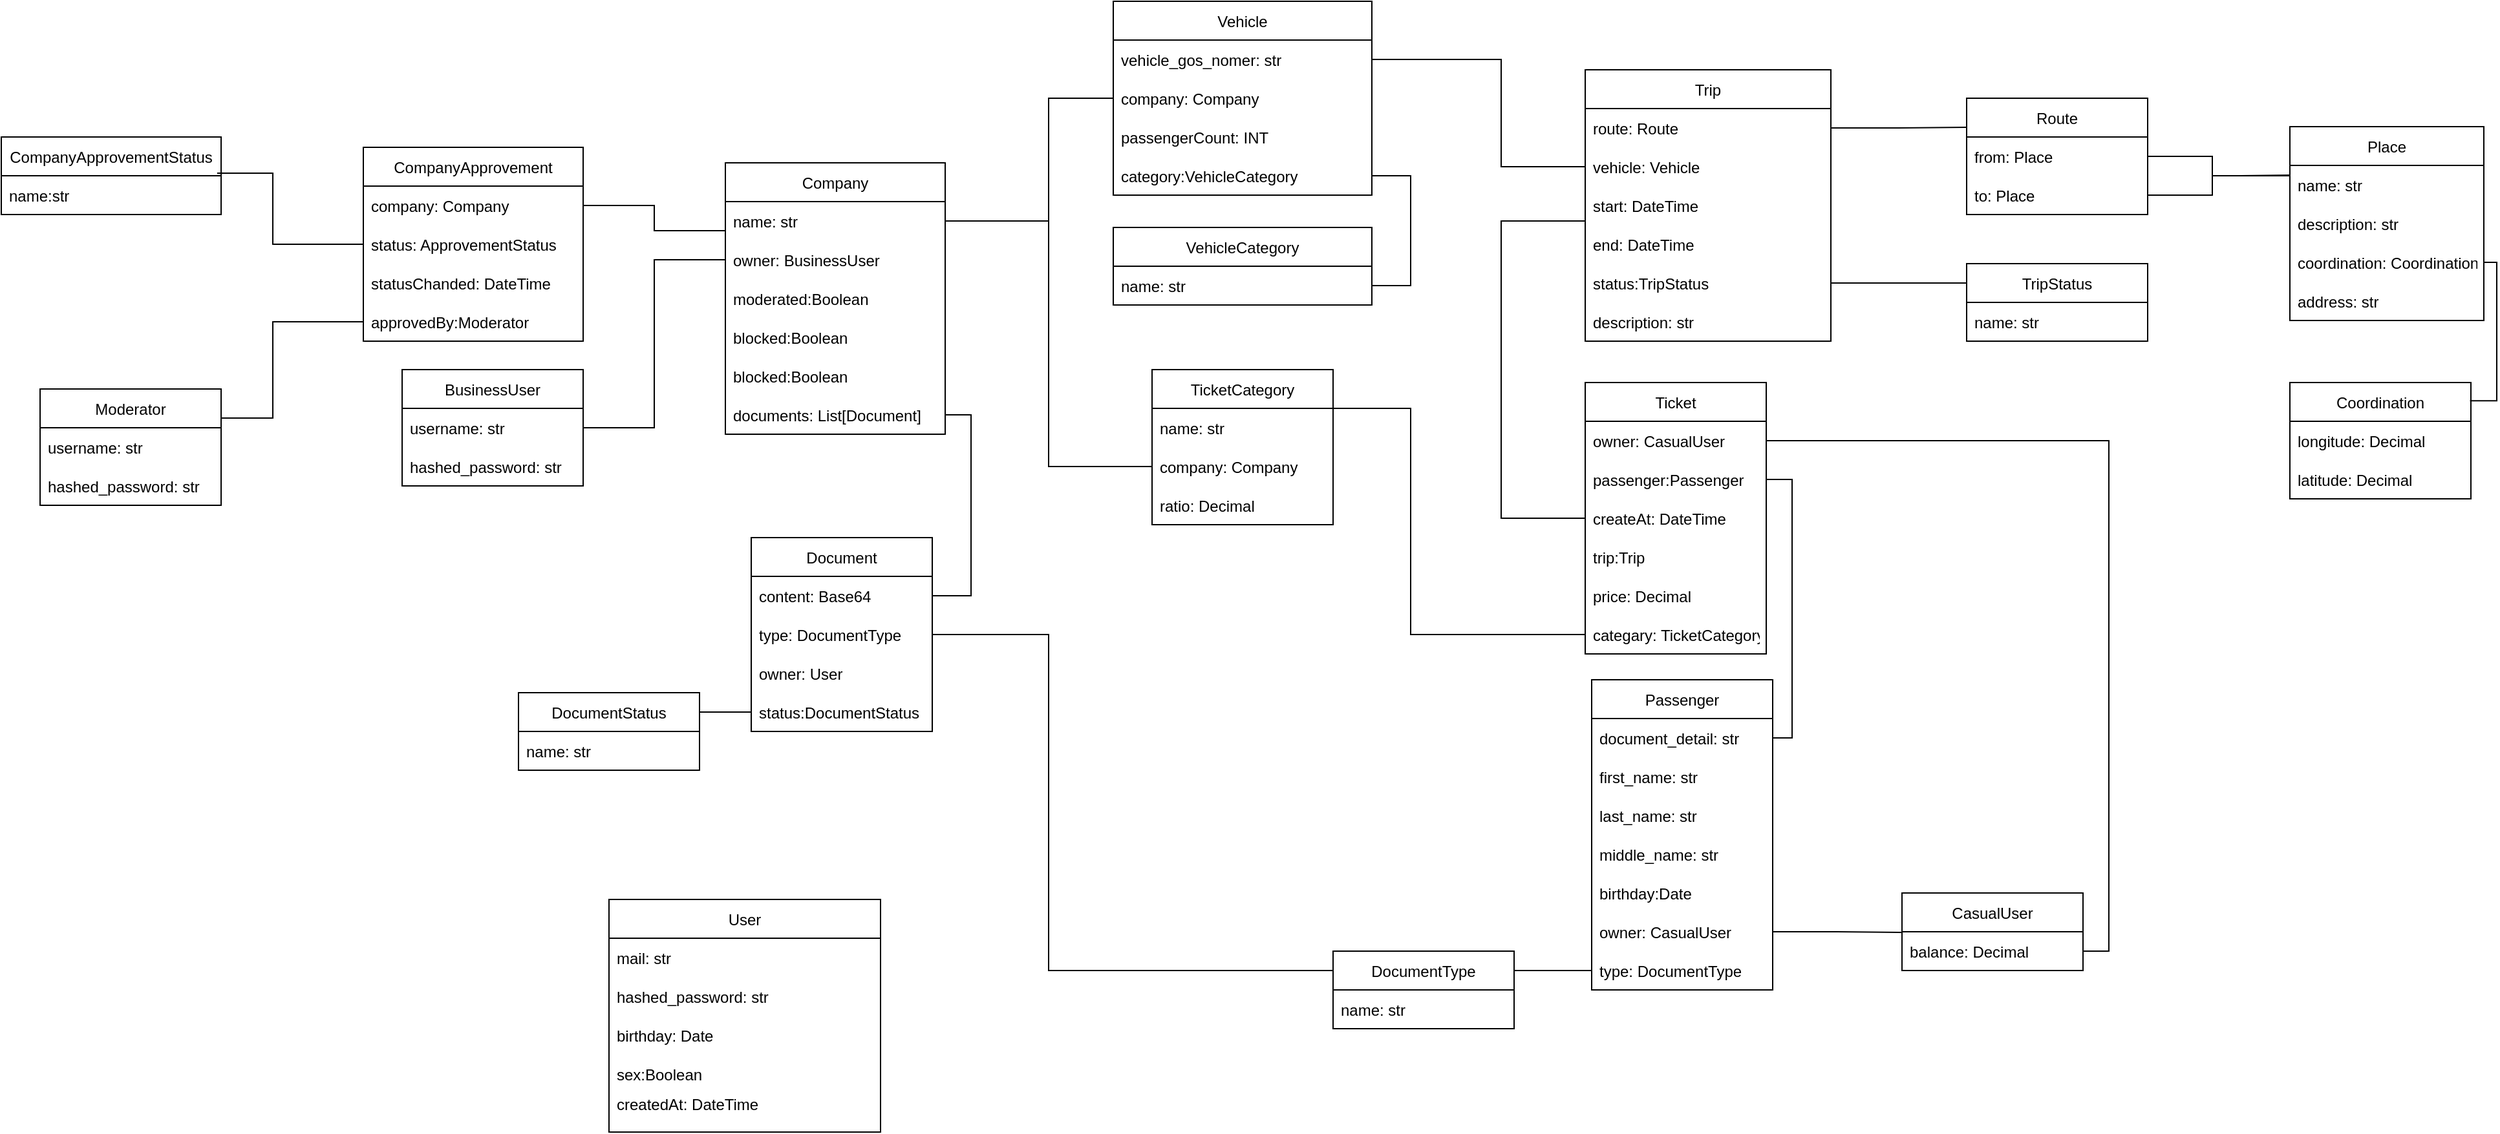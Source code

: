 <mxfile version="15.6.8" type="github">
  <diagram id="ArGW7IDya43heI2d5whR" name="Page-1">
    <mxGraphModel dx="1819" dy="487" grid="1" gridSize="10" guides="1" tooltips="1" connect="1" arrows="1" fold="1" page="1" pageScale="1" pageWidth="850" pageHeight="1100" math="0" shadow="0">
      <root>
        <mxCell id="0" />
        <mxCell id="1" parent="0" />
        <mxCell id="jDXTL4kX9GD-vCOHamEt-2" value="BusinessUser" style="swimlane;fontStyle=0;childLayout=stackLayout;horizontal=1;startSize=30;horizontalStack=0;resizeParent=1;resizeParentMax=0;resizeLast=0;collapsible=1;marginBottom=0;" parent="1" vertex="1">
          <mxGeometry x="-140" y="340" width="140" height="90" as="geometry" />
        </mxCell>
        <mxCell id="jDXTL4kX9GD-vCOHamEt-3" value="username: str" style="text;strokeColor=none;fillColor=none;align=left;verticalAlign=middle;spacingLeft=4;spacingRight=4;overflow=hidden;points=[[0,0.5],[1,0.5]];portConstraint=eastwest;rotatable=0;" parent="jDXTL4kX9GD-vCOHamEt-2" vertex="1">
          <mxGeometry y="30" width="140" height="30" as="geometry" />
        </mxCell>
        <mxCell id="jDXTL4kX9GD-vCOHamEt-4" value="hashed_password: str" style="text;strokeColor=none;fillColor=none;align=left;verticalAlign=middle;spacingLeft=4;spacingRight=4;overflow=hidden;points=[[0,0.5],[1,0.5]];portConstraint=eastwest;rotatable=0;" parent="jDXTL4kX9GD-vCOHamEt-2" vertex="1">
          <mxGeometry y="60" width="140" height="30" as="geometry" />
        </mxCell>
        <mxCell id="jDXTL4kX9GD-vCOHamEt-6" value="Vehicle" style="swimlane;fontStyle=0;childLayout=stackLayout;horizontal=1;startSize=30;horizontalStack=0;resizeParent=1;resizeParentMax=0;resizeLast=0;collapsible=1;marginBottom=0;" parent="1" vertex="1">
          <mxGeometry x="410" y="55" width="200" height="150" as="geometry" />
        </mxCell>
        <mxCell id="jDXTL4kX9GD-vCOHamEt-7" value="vehicle_gos_nomer: str" style="text;strokeColor=none;fillColor=none;align=left;verticalAlign=middle;spacingLeft=4;spacingRight=4;overflow=hidden;points=[[0,0.5],[1,0.5]];portConstraint=eastwest;rotatable=0;" parent="jDXTL4kX9GD-vCOHamEt-6" vertex="1">
          <mxGeometry y="30" width="200" height="30" as="geometry" />
        </mxCell>
        <mxCell id="jDXTL4kX9GD-vCOHamEt-8" value="company: Company" style="text;strokeColor=none;fillColor=none;align=left;verticalAlign=middle;spacingLeft=4;spacingRight=4;overflow=hidden;points=[[0,0.5],[1,0.5]];portConstraint=eastwest;rotatable=0;" parent="jDXTL4kX9GD-vCOHamEt-6" vertex="1">
          <mxGeometry y="60" width="200" height="30" as="geometry" />
        </mxCell>
        <mxCell id="jDXTL4kX9GD-vCOHamEt-46" value="passengerCount: INT" style="text;strokeColor=none;fillColor=none;align=left;verticalAlign=middle;spacingLeft=4;spacingRight=4;overflow=hidden;points=[[0,0.5],[1,0.5]];portConstraint=eastwest;rotatable=0;" parent="jDXTL4kX9GD-vCOHamEt-6" vertex="1">
          <mxGeometry y="90" width="200" height="30" as="geometry" />
        </mxCell>
        <mxCell id="jDXTL4kX9GD-vCOHamEt-43" value="category:VehicleCategory" style="text;strokeColor=none;fillColor=none;align=left;verticalAlign=middle;spacingLeft=4;spacingRight=4;overflow=hidden;points=[[0,0.5],[1,0.5]];portConstraint=eastwest;rotatable=0;" parent="jDXTL4kX9GD-vCOHamEt-6" vertex="1">
          <mxGeometry y="120" width="200" height="30" as="geometry" />
        </mxCell>
        <mxCell id="jDXTL4kX9GD-vCOHamEt-14" style="rounded=0;orthogonalLoop=1;jettySize=auto;html=1;elbow=vertical;edgeStyle=orthogonalEdgeStyle;entryX=1;entryY=0.5;entryDx=0;entryDy=0;exitX=0;exitY=0.5;exitDx=0;exitDy=0;endArrow=none;endFill=0;" parent="1" source="jDXTL4kX9GD-vCOHamEt-12" target="jDXTL4kX9GD-vCOHamEt-3" edge="1">
          <mxGeometry relative="1" as="geometry" />
        </mxCell>
        <mxCell id="jDXTL4kX9GD-vCOHamEt-10" value="Company" style="swimlane;fontStyle=0;childLayout=stackLayout;horizontal=1;startSize=30;horizontalStack=0;resizeParent=1;resizeParentMax=0;resizeLast=0;collapsible=1;marginBottom=0;" parent="1" vertex="1">
          <mxGeometry x="110" y="180" width="170" height="210" as="geometry" />
        </mxCell>
        <mxCell id="jDXTL4kX9GD-vCOHamEt-11" value="name: str" style="text;strokeColor=none;fillColor=none;align=left;verticalAlign=middle;spacingLeft=4;spacingRight=4;overflow=hidden;points=[[0,0.5],[1,0.5]];portConstraint=eastwest;rotatable=0;" parent="jDXTL4kX9GD-vCOHamEt-10" vertex="1">
          <mxGeometry y="30" width="170" height="30" as="geometry" />
        </mxCell>
        <mxCell id="jDXTL4kX9GD-vCOHamEt-12" value="owner: BusinessUser" style="text;strokeColor=none;fillColor=none;align=left;verticalAlign=middle;spacingLeft=4;spacingRight=4;overflow=hidden;points=[[0,0.5],[1,0.5]];portConstraint=eastwest;rotatable=0;" parent="jDXTL4kX9GD-vCOHamEt-10" vertex="1">
          <mxGeometry y="60" width="170" height="30" as="geometry" />
        </mxCell>
        <mxCell id="jDXTL4kX9GD-vCOHamEt-28" value="moderated:Boolean" style="text;strokeColor=none;fillColor=none;align=left;verticalAlign=middle;spacingLeft=4;spacingRight=4;overflow=hidden;points=[[0,0.5],[1,0.5]];portConstraint=eastwest;rotatable=0;" parent="jDXTL4kX9GD-vCOHamEt-10" vertex="1">
          <mxGeometry y="90" width="170" height="30" as="geometry" />
        </mxCell>
        <mxCell id="jDXTL4kX9GD-vCOHamEt-85" value="blocked:Boolean" style="text;strokeColor=none;fillColor=none;align=left;verticalAlign=middle;spacingLeft=4;spacingRight=4;overflow=hidden;points=[[0,0.5],[1,0.5]];portConstraint=eastwest;rotatable=0;" parent="jDXTL4kX9GD-vCOHamEt-10" vertex="1">
          <mxGeometry y="120" width="170" height="30" as="geometry" />
        </mxCell>
        <mxCell id="jDXTL4kX9GD-vCOHamEt-112" value="blocked:Boolean" style="text;strokeColor=none;fillColor=none;align=left;verticalAlign=middle;spacingLeft=4;spacingRight=4;overflow=hidden;points=[[0,0.5],[1,0.5]];portConstraint=eastwest;rotatable=0;" parent="jDXTL4kX9GD-vCOHamEt-10" vertex="1">
          <mxGeometry y="150" width="170" height="30" as="geometry" />
        </mxCell>
        <mxCell id="jDXTL4kX9GD-vCOHamEt-126" value="documents: List[Document]" style="text;strokeColor=none;fillColor=none;align=left;verticalAlign=middle;spacingLeft=4;spacingRight=4;overflow=hidden;points=[[0,0.5],[1,0.5]];portConstraint=eastwest;rotatable=0;" parent="jDXTL4kX9GD-vCOHamEt-10" vertex="1">
          <mxGeometry y="180" width="170" height="30" as="geometry" />
        </mxCell>
        <mxCell id="jDXTL4kX9GD-vCOHamEt-15" style="edgeStyle=orthogonalEdgeStyle;rounded=0;orthogonalLoop=1;jettySize=auto;html=1;elbow=vertical;entryX=1;entryY=0.5;entryDx=0;entryDy=0;endArrow=none;endFill=0;" parent="1" source="jDXTL4kX9GD-vCOHamEt-8" target="jDXTL4kX9GD-vCOHamEt-11" edge="1">
          <mxGeometry relative="1" as="geometry">
            <Array as="points">
              <mxPoint x="360" y="130" />
              <mxPoint x="360" y="225" />
            </Array>
          </mxGeometry>
        </mxCell>
        <mxCell id="jDXTL4kX9GD-vCOHamEt-29" value="Moderator" style="swimlane;fontStyle=0;childLayout=stackLayout;horizontal=1;startSize=30;horizontalStack=0;resizeParent=1;resizeParentMax=0;resizeLast=0;collapsible=1;marginBottom=0;" parent="1" vertex="1">
          <mxGeometry x="-420" y="355" width="140" height="90" as="geometry" />
        </mxCell>
        <mxCell id="jDXTL4kX9GD-vCOHamEt-30" value="username: str" style="text;strokeColor=none;fillColor=none;align=left;verticalAlign=middle;spacingLeft=4;spacingRight=4;overflow=hidden;points=[[0,0.5],[1,0.5]];portConstraint=eastwest;rotatable=0;" parent="jDXTL4kX9GD-vCOHamEt-29" vertex="1">
          <mxGeometry y="30" width="140" height="30" as="geometry" />
        </mxCell>
        <mxCell id="jDXTL4kX9GD-vCOHamEt-31" value="hashed_password: str" style="text;strokeColor=none;fillColor=none;align=left;verticalAlign=middle;spacingLeft=4;spacingRight=4;overflow=hidden;points=[[0,0.5],[1,0.5]];portConstraint=eastwest;rotatable=0;" parent="jDXTL4kX9GD-vCOHamEt-29" vertex="1">
          <mxGeometry y="60" width="140" height="30" as="geometry" />
        </mxCell>
        <mxCell id="jDXTL4kX9GD-vCOHamEt-34" value="CompanyApprovement" style="swimlane;fontStyle=0;childLayout=stackLayout;horizontal=1;startSize=30;horizontalStack=0;resizeParent=1;resizeParentMax=0;resizeLast=0;collapsible=1;marginBottom=0;" parent="1" vertex="1">
          <mxGeometry x="-170" y="168" width="170" height="150" as="geometry" />
        </mxCell>
        <mxCell id="jDXTL4kX9GD-vCOHamEt-35" value="company: Company" style="text;strokeColor=none;fillColor=none;align=left;verticalAlign=middle;spacingLeft=4;spacingRight=4;overflow=hidden;points=[[0,0.5],[1,0.5]];portConstraint=eastwest;rotatable=0;" parent="jDXTL4kX9GD-vCOHamEt-34" vertex="1">
          <mxGeometry y="30" width="170" height="30" as="geometry" />
        </mxCell>
        <mxCell id="jDXTL4kX9GD-vCOHamEt-36" value="status: ApprovementStatus" style="text;strokeColor=none;fillColor=none;align=left;verticalAlign=middle;spacingLeft=4;spacingRight=4;overflow=hidden;points=[[0,0.5],[1,0.5]];portConstraint=eastwest;rotatable=0;" parent="jDXTL4kX9GD-vCOHamEt-34" vertex="1">
          <mxGeometry y="60" width="170" height="30" as="geometry" />
        </mxCell>
        <mxCell id="jDXTL4kX9GD-vCOHamEt-56" value="statusChanded: DateTime" style="text;strokeColor=none;fillColor=none;align=left;verticalAlign=middle;spacingLeft=4;spacingRight=4;overflow=hidden;points=[[0,0.5],[1,0.5]];portConstraint=eastwest;rotatable=0;" parent="jDXTL4kX9GD-vCOHamEt-34" vertex="1">
          <mxGeometry y="90" width="170" height="30" as="geometry" />
        </mxCell>
        <mxCell id="jDXTL4kX9GD-vCOHamEt-55" value="approvedBy:Moderator" style="text;strokeColor=none;fillColor=none;align=left;verticalAlign=middle;spacingLeft=4;spacingRight=4;overflow=hidden;points=[[0,0.5],[1,0.5]];portConstraint=eastwest;rotatable=0;" parent="jDXTL4kX9GD-vCOHamEt-34" vertex="1">
          <mxGeometry y="120" width="170" height="30" as="geometry" />
        </mxCell>
        <mxCell id="jDXTL4kX9GD-vCOHamEt-38" value="VehicleCategory" style="swimlane;fontStyle=0;childLayout=stackLayout;horizontal=1;startSize=30;horizontalStack=0;resizeParent=1;resizeParentMax=0;resizeLast=0;collapsible=1;marginBottom=0;" parent="1" vertex="1">
          <mxGeometry x="410" y="230" width="200" height="60" as="geometry" />
        </mxCell>
        <mxCell id="jDXTL4kX9GD-vCOHamEt-39" value="name: str" style="text;strokeColor=none;fillColor=none;align=left;verticalAlign=middle;spacingLeft=4;spacingRight=4;overflow=hidden;points=[[0,0.5],[1,0.5]];portConstraint=eastwest;rotatable=0;" parent="jDXTL4kX9GD-vCOHamEt-38" vertex="1">
          <mxGeometry y="30" width="200" height="30" as="geometry" />
        </mxCell>
        <mxCell id="jDXTL4kX9GD-vCOHamEt-44" style="edgeStyle=entityRelationEdgeStyle;rounded=0;orthogonalLoop=1;jettySize=auto;html=1;elbow=vertical;entryX=1;entryY=0.5;entryDx=0;entryDy=0;endArrow=none;endFill=0;" parent="1" source="jDXTL4kX9GD-vCOHamEt-43" target="jDXTL4kX9GD-vCOHamEt-39" edge="1">
          <mxGeometry relative="1" as="geometry" />
        </mxCell>
        <mxCell id="jDXTL4kX9GD-vCOHamEt-47" style="edgeStyle=orthogonalEdgeStyle;rounded=0;orthogonalLoop=1;jettySize=auto;html=1;entryX=0;entryY=0.25;entryDx=0;entryDy=0;elbow=vertical;endArrow=none;endFill=0;" parent="1" source="jDXTL4kX9GD-vCOHamEt-35" target="jDXTL4kX9GD-vCOHamEt-10" edge="1">
          <mxGeometry relative="1" as="geometry" />
        </mxCell>
        <mxCell id="jDXTL4kX9GD-vCOHamEt-48" value="CompanyApprovementStatus" style="swimlane;fontStyle=0;childLayout=stackLayout;horizontal=1;startSize=30;horizontalStack=0;resizeParent=1;resizeParentMax=0;resizeLast=0;collapsible=1;marginBottom=0;" parent="1" vertex="1">
          <mxGeometry x="-450" y="160" width="170" height="60" as="geometry" />
        </mxCell>
        <mxCell id="jDXTL4kX9GD-vCOHamEt-49" value="name:str" style="text;strokeColor=none;fillColor=none;align=left;verticalAlign=middle;spacingLeft=4;spacingRight=4;overflow=hidden;points=[[0,0.5],[1,0.5]];portConstraint=eastwest;rotatable=0;" parent="jDXTL4kX9GD-vCOHamEt-48" vertex="1">
          <mxGeometry y="30" width="170" height="30" as="geometry" />
        </mxCell>
        <mxCell id="jDXTL4kX9GD-vCOHamEt-52" style="edgeStyle=orthogonalEdgeStyle;rounded=0;orthogonalLoop=1;jettySize=auto;html=1;entryX=0.982;entryY=-0.067;entryDx=0;entryDy=0;entryPerimeter=0;elbow=vertical;endArrow=none;endFill=0;" parent="1" source="jDXTL4kX9GD-vCOHamEt-36" target="jDXTL4kX9GD-vCOHamEt-49" edge="1">
          <mxGeometry relative="1" as="geometry">
            <Array as="points">
              <mxPoint x="-240" y="243" />
              <mxPoint x="-240" y="188" />
            </Array>
          </mxGeometry>
        </mxCell>
        <mxCell id="jDXTL4kX9GD-vCOHamEt-57" style="edgeStyle=orthogonalEdgeStyle;rounded=0;orthogonalLoop=1;jettySize=auto;html=1;entryX=1;entryY=0.25;entryDx=0;entryDy=0;elbow=vertical;endArrow=none;endFill=0;" parent="1" source="jDXTL4kX9GD-vCOHamEt-55" target="jDXTL4kX9GD-vCOHamEt-29" edge="1">
          <mxGeometry relative="1" as="geometry">
            <Array as="points">
              <mxPoint x="-240" y="303" />
              <mxPoint x="-240" y="378" />
            </Array>
          </mxGeometry>
        </mxCell>
        <mxCell id="jDXTL4kX9GD-vCOHamEt-58" value="Place" style="swimlane;fontStyle=0;childLayout=stackLayout;horizontal=1;startSize=30;horizontalStack=0;resizeParent=1;resizeParentMax=0;resizeLast=0;collapsible=1;marginBottom=0;" parent="1" vertex="1">
          <mxGeometry x="1320" y="152" width="150" height="150" as="geometry" />
        </mxCell>
        <mxCell id="jDXTL4kX9GD-vCOHamEt-59" value="name: str" style="text;strokeColor=none;fillColor=none;align=left;verticalAlign=middle;spacingLeft=4;spacingRight=4;overflow=hidden;points=[[0,0.5],[1,0.5]];portConstraint=eastwest;rotatable=0;" parent="jDXTL4kX9GD-vCOHamEt-58" vertex="1">
          <mxGeometry y="30" width="150" height="30" as="geometry" />
        </mxCell>
        <mxCell id="jDXTL4kX9GD-vCOHamEt-61" value="description: str" style="text;strokeColor=none;fillColor=none;align=left;verticalAlign=middle;spacingLeft=4;spacingRight=4;overflow=hidden;points=[[0,0.5],[1,0.5]];portConstraint=eastwest;rotatable=0;" parent="jDXTL4kX9GD-vCOHamEt-58" vertex="1">
          <mxGeometry y="60" width="150" height="30" as="geometry" />
        </mxCell>
        <mxCell id="jDXTL4kX9GD-vCOHamEt-60" value="coordination: Coordination" style="text;strokeColor=none;fillColor=none;align=left;verticalAlign=middle;spacingLeft=4;spacingRight=4;overflow=hidden;points=[[0,0.5],[1,0.5]];portConstraint=eastwest;rotatable=0;" parent="jDXTL4kX9GD-vCOHamEt-58" vertex="1">
          <mxGeometry y="90" width="150" height="30" as="geometry" />
        </mxCell>
        <mxCell id="jDXTL4kX9GD-vCOHamEt-86" value="address: str" style="text;strokeColor=none;fillColor=none;align=left;verticalAlign=middle;spacingLeft=4;spacingRight=4;overflow=hidden;points=[[0,0.5],[1,0.5]];portConstraint=eastwest;rotatable=0;" parent="jDXTL4kX9GD-vCOHamEt-58" vertex="1">
          <mxGeometry y="120" width="150" height="30" as="geometry" />
        </mxCell>
        <mxCell id="jDXTL4kX9GD-vCOHamEt-62" value="Route" style="swimlane;fontStyle=0;childLayout=stackLayout;horizontal=1;startSize=30;horizontalStack=0;resizeParent=1;resizeParentMax=0;resizeLast=0;collapsible=1;marginBottom=0;" parent="1" vertex="1">
          <mxGeometry x="1070" y="130" width="140" height="90" as="geometry" />
        </mxCell>
        <mxCell id="jDXTL4kX9GD-vCOHamEt-63" value="from: Place" style="text;strokeColor=none;fillColor=none;align=left;verticalAlign=middle;spacingLeft=4;spacingRight=4;overflow=hidden;points=[[0,0.5],[1,0.5]];portConstraint=eastwest;rotatable=0;" parent="jDXTL4kX9GD-vCOHamEt-62" vertex="1">
          <mxGeometry y="30" width="140" height="30" as="geometry" />
        </mxCell>
        <mxCell id="jDXTL4kX9GD-vCOHamEt-64" value="to: Place" style="text;strokeColor=none;fillColor=none;align=left;verticalAlign=middle;spacingLeft=4;spacingRight=4;overflow=hidden;points=[[0,0.5],[1,0.5]];portConstraint=eastwest;rotatable=0;" parent="jDXTL4kX9GD-vCOHamEt-62" vertex="1">
          <mxGeometry y="60" width="140" height="30" as="geometry" />
        </mxCell>
        <mxCell id="jDXTL4kX9GD-vCOHamEt-66" style="edgeStyle=orthogonalEdgeStyle;rounded=0;orthogonalLoop=1;jettySize=auto;html=1;entryX=0;entryY=0.25;entryDx=0;entryDy=0;elbow=vertical;endArrow=none;endFill=0;" parent="1" source="jDXTL4kX9GD-vCOHamEt-63" target="jDXTL4kX9GD-vCOHamEt-58" edge="1">
          <mxGeometry relative="1" as="geometry">
            <Array as="points">
              <mxPoint x="1260" y="175" />
              <mxPoint x="1260" y="190" />
              <mxPoint x="1280" y="190" />
            </Array>
          </mxGeometry>
        </mxCell>
        <mxCell id="jDXTL4kX9GD-vCOHamEt-67" style="edgeStyle=orthogonalEdgeStyle;rounded=0;orthogonalLoop=1;jettySize=auto;html=1;elbow=vertical;entryX=0;entryY=0.25;entryDx=0;entryDy=0;endArrow=none;endFill=0;" parent="1" source="jDXTL4kX9GD-vCOHamEt-64" target="jDXTL4kX9GD-vCOHamEt-58" edge="1">
          <mxGeometry relative="1" as="geometry">
            <mxPoint x="1000" y="360" as="targetPoint" />
            <Array as="points">
              <mxPoint x="1260" y="205" />
              <mxPoint x="1260" y="190" />
              <mxPoint x="1320" y="190" />
            </Array>
          </mxGeometry>
        </mxCell>
        <mxCell id="jDXTL4kX9GD-vCOHamEt-68" value="Trip" style="swimlane;fontStyle=0;childLayout=stackLayout;horizontal=1;startSize=30;horizontalStack=0;resizeParent=1;resizeParentMax=0;resizeLast=0;collapsible=1;marginBottom=0;" parent="1" vertex="1">
          <mxGeometry x="775" y="108" width="190" height="210" as="geometry" />
        </mxCell>
        <mxCell id="jDXTL4kX9GD-vCOHamEt-69" value="route: Route" style="text;strokeColor=none;fillColor=none;align=left;verticalAlign=middle;spacingLeft=4;spacingRight=4;overflow=hidden;points=[[0,0.5],[1,0.5]];portConstraint=eastwest;rotatable=0;" parent="jDXTL4kX9GD-vCOHamEt-68" vertex="1">
          <mxGeometry y="30" width="190" height="30" as="geometry" />
        </mxCell>
        <mxCell id="jDXTL4kX9GD-vCOHamEt-70" value="vehicle: Vehicle" style="text;strokeColor=none;fillColor=none;align=left;verticalAlign=middle;spacingLeft=4;spacingRight=4;overflow=hidden;points=[[0,0.5],[1,0.5]];portConstraint=eastwest;rotatable=0;" parent="jDXTL4kX9GD-vCOHamEt-68" vertex="1">
          <mxGeometry y="60" width="190" height="30" as="geometry" />
        </mxCell>
        <mxCell id="jDXTL4kX9GD-vCOHamEt-71" value="start: DateTime" style="text;strokeColor=none;fillColor=none;align=left;verticalAlign=middle;spacingLeft=4;spacingRight=4;overflow=hidden;points=[[0,0.5],[1,0.5]];portConstraint=eastwest;rotatable=0;" parent="jDXTL4kX9GD-vCOHamEt-68" vertex="1">
          <mxGeometry y="90" width="190" height="30" as="geometry" />
        </mxCell>
        <mxCell id="jDXTL4kX9GD-vCOHamEt-72" value="end: DateTime" style="text;strokeColor=none;fillColor=none;align=left;verticalAlign=middle;spacingLeft=4;spacingRight=4;overflow=hidden;points=[[0,0.5],[1,0.5]];portConstraint=eastwest;rotatable=0;" parent="jDXTL4kX9GD-vCOHamEt-68" vertex="1">
          <mxGeometry y="120" width="190" height="30" as="geometry" />
        </mxCell>
        <mxCell id="jDXTL4kX9GD-vCOHamEt-87" value="status:TripStatus" style="text;strokeColor=none;fillColor=none;align=left;verticalAlign=middle;spacingLeft=4;spacingRight=4;overflow=hidden;points=[[0,0.5],[1,0.5]];portConstraint=eastwest;rotatable=0;" parent="jDXTL4kX9GD-vCOHamEt-68" vertex="1">
          <mxGeometry y="150" width="190" height="30" as="geometry" />
        </mxCell>
        <mxCell id="jDXTL4kX9GD-vCOHamEt-75" value="description: str" style="text;strokeColor=none;fillColor=none;align=left;verticalAlign=middle;spacingLeft=4;spacingRight=4;overflow=hidden;points=[[0,0.5],[1,0.5]];portConstraint=eastwest;rotatable=0;" parent="jDXTL4kX9GD-vCOHamEt-68" vertex="1">
          <mxGeometry y="180" width="190" height="30" as="geometry" />
        </mxCell>
        <mxCell id="jDXTL4kX9GD-vCOHamEt-73" style="edgeStyle=orthogonalEdgeStyle;rounded=0;orthogonalLoop=1;jettySize=auto;html=1;entryX=0;entryY=0.25;entryDx=0;entryDy=0;elbow=vertical;endArrow=none;endFill=0;" parent="1" source="jDXTL4kX9GD-vCOHamEt-69" target="jDXTL4kX9GD-vCOHamEt-62" edge="1">
          <mxGeometry relative="1" as="geometry" />
        </mxCell>
        <mxCell id="jDXTL4kX9GD-vCOHamEt-74" style="edgeStyle=orthogonalEdgeStyle;rounded=0;orthogonalLoop=1;jettySize=auto;html=1;entryX=1;entryY=0.5;entryDx=0;entryDy=0;elbow=vertical;endArrow=none;endFill=0;" parent="1" source="jDXTL4kX9GD-vCOHamEt-70" target="jDXTL4kX9GD-vCOHamEt-7" edge="1">
          <mxGeometry relative="1" as="geometry">
            <Array as="points">
              <mxPoint x="710" y="183" />
              <mxPoint x="710" y="100" />
            </Array>
          </mxGeometry>
        </mxCell>
        <mxCell id="jDXTL4kX9GD-vCOHamEt-76" value="CasualUser" style="swimlane;fontStyle=0;childLayout=stackLayout;horizontal=1;startSize=30;horizontalStack=0;resizeParent=1;resizeParentMax=0;resizeLast=0;collapsible=1;marginBottom=0;" parent="1" vertex="1">
          <mxGeometry x="1020" y="745" width="140" height="60" as="geometry" />
        </mxCell>
        <mxCell id="jDXTL4kX9GD-vCOHamEt-134" value="balance: Decimal" style="text;strokeColor=none;fillColor=none;align=left;verticalAlign=middle;spacingLeft=4;spacingRight=4;overflow=hidden;points=[[0,0.5],[1,0.5]];portConstraint=eastwest;rotatable=0;" parent="jDXTL4kX9GD-vCOHamEt-76" vertex="1">
          <mxGeometry y="30" width="140" height="30" as="geometry" />
        </mxCell>
        <mxCell id="jDXTL4kX9GD-vCOHamEt-88" value="TripStatus" style="swimlane;fontStyle=0;childLayout=stackLayout;horizontal=1;startSize=30;horizontalStack=0;resizeParent=1;resizeParentMax=0;resizeLast=0;collapsible=1;marginBottom=0;" parent="1" vertex="1">
          <mxGeometry x="1070" y="258" width="140" height="60" as="geometry" />
        </mxCell>
        <mxCell id="jDXTL4kX9GD-vCOHamEt-89" value="name: str" style="text;strokeColor=none;fillColor=none;align=left;verticalAlign=middle;spacingLeft=4;spacingRight=4;overflow=hidden;points=[[0,0.5],[1,0.5]];portConstraint=eastwest;rotatable=0;" parent="jDXTL4kX9GD-vCOHamEt-88" vertex="1">
          <mxGeometry y="30" width="140" height="30" as="geometry" />
        </mxCell>
        <mxCell id="jDXTL4kX9GD-vCOHamEt-92" style="edgeStyle=entityRelationEdgeStyle;rounded=0;orthogonalLoop=1;jettySize=auto;html=1;entryX=0;entryY=0.25;entryDx=0;entryDy=0;elbow=vertical;endArrow=none;endFill=0;" parent="1" source="jDXTL4kX9GD-vCOHamEt-87" target="jDXTL4kX9GD-vCOHamEt-88" edge="1">
          <mxGeometry relative="1" as="geometry" />
        </mxCell>
        <mxCell id="jDXTL4kX9GD-vCOHamEt-93" value="Ticket" style="swimlane;fontStyle=0;childLayout=stackLayout;horizontal=1;startSize=30;horizontalStack=0;resizeParent=1;resizeParentMax=0;resizeLast=0;collapsible=1;marginBottom=0;" parent="1" vertex="1">
          <mxGeometry x="775" y="350" width="140" height="210" as="geometry" />
        </mxCell>
        <mxCell id="jDXTL4kX9GD-vCOHamEt-94" value="owner: CasualUser" style="text;strokeColor=none;fillColor=none;align=left;verticalAlign=middle;spacingLeft=4;spacingRight=4;overflow=hidden;points=[[0,0.5],[1,0.5]];portConstraint=eastwest;rotatable=0;" parent="jDXTL4kX9GD-vCOHamEt-93" vertex="1">
          <mxGeometry y="30" width="140" height="30" as="geometry" />
        </mxCell>
        <mxCell id="jDXTL4kX9GD-vCOHamEt-135" value="passenger:Passenger" style="text;strokeColor=none;fillColor=none;align=left;verticalAlign=middle;spacingLeft=4;spacingRight=4;overflow=hidden;points=[[0,0.5],[1,0.5]];portConstraint=eastwest;rotatable=0;" parent="jDXTL4kX9GD-vCOHamEt-93" vertex="1">
          <mxGeometry y="60" width="140" height="30" as="geometry" />
        </mxCell>
        <mxCell id="jDXTL4kX9GD-vCOHamEt-95" value="createAt: DateTime" style="text;strokeColor=none;fillColor=none;align=left;verticalAlign=middle;spacingLeft=4;spacingRight=4;overflow=hidden;points=[[0,0.5],[1,0.5]];portConstraint=eastwest;rotatable=0;" parent="jDXTL4kX9GD-vCOHamEt-93" vertex="1">
          <mxGeometry y="90" width="140" height="30" as="geometry" />
        </mxCell>
        <mxCell id="jDXTL4kX9GD-vCOHamEt-105" value="trip:Trip" style="text;strokeColor=none;fillColor=none;align=left;verticalAlign=middle;spacingLeft=4;spacingRight=4;overflow=hidden;points=[[0,0.5],[1,0.5]];portConstraint=eastwest;rotatable=0;" parent="jDXTL4kX9GD-vCOHamEt-93" vertex="1">
          <mxGeometry y="120" width="140" height="30" as="geometry" />
        </mxCell>
        <mxCell id="jDXTL4kX9GD-vCOHamEt-96" value="price: Decimal" style="text;strokeColor=none;fillColor=none;align=left;verticalAlign=middle;spacingLeft=4;spacingRight=4;overflow=hidden;points=[[0,0.5],[1,0.5]];portConstraint=eastwest;rotatable=0;" parent="jDXTL4kX9GD-vCOHamEt-93" vertex="1">
          <mxGeometry y="150" width="140" height="30" as="geometry" />
        </mxCell>
        <mxCell id="jDXTL4kX9GD-vCOHamEt-97" value="categary: TicketCategory" style="text;strokeColor=none;fillColor=none;align=left;verticalAlign=middle;spacingLeft=4;spacingRight=4;overflow=hidden;points=[[0,0.5],[1,0.5]];portConstraint=eastwest;rotatable=0;" parent="jDXTL4kX9GD-vCOHamEt-93" vertex="1">
          <mxGeometry y="180" width="140" height="30" as="geometry" />
        </mxCell>
        <mxCell id="jDXTL4kX9GD-vCOHamEt-99" value="TicketCategory" style="swimlane;fontStyle=0;childLayout=stackLayout;horizontal=1;startSize=30;horizontalStack=0;resizeParent=1;resizeParentMax=0;resizeLast=0;collapsible=1;marginBottom=0;" parent="1" vertex="1">
          <mxGeometry x="440" y="340" width="140" height="120" as="geometry" />
        </mxCell>
        <mxCell id="jDXTL4kX9GD-vCOHamEt-100" value="name: str" style="text;strokeColor=none;fillColor=none;align=left;verticalAlign=middle;spacingLeft=4;spacingRight=4;overflow=hidden;points=[[0,0.5],[1,0.5]];portConstraint=eastwest;rotatable=0;" parent="jDXTL4kX9GD-vCOHamEt-99" vertex="1">
          <mxGeometry y="30" width="140" height="30" as="geometry" />
        </mxCell>
        <mxCell id="jDXTL4kX9GD-vCOHamEt-101" value="company: Company" style="text;strokeColor=none;fillColor=none;align=left;verticalAlign=middle;spacingLeft=4;spacingRight=4;overflow=hidden;points=[[0,0.5],[1,0.5]];portConstraint=eastwest;rotatable=0;" parent="jDXTL4kX9GD-vCOHamEt-99" vertex="1">
          <mxGeometry y="60" width="140" height="30" as="geometry" />
        </mxCell>
        <mxCell id="jDXTL4kX9GD-vCOHamEt-102" value="ratio: Decimal" style="text;strokeColor=none;fillColor=none;align=left;verticalAlign=middle;spacingLeft=4;spacingRight=4;overflow=hidden;points=[[0,0.5],[1,0.5]];portConstraint=eastwest;rotatable=0;" parent="jDXTL4kX9GD-vCOHamEt-99" vertex="1">
          <mxGeometry y="90" width="140" height="30" as="geometry" />
        </mxCell>
        <mxCell id="jDXTL4kX9GD-vCOHamEt-103" style="edgeStyle=orthogonalEdgeStyle;rounded=0;orthogonalLoop=1;jettySize=auto;html=1;entryX=1;entryY=0.5;entryDx=0;entryDy=0;elbow=vertical;endArrow=none;endFill=0;" parent="1" source="jDXTL4kX9GD-vCOHamEt-101" target="jDXTL4kX9GD-vCOHamEt-11" edge="1">
          <mxGeometry relative="1" as="geometry">
            <Array as="points">
              <mxPoint x="360" y="415" />
              <mxPoint x="360" y="225" />
            </Array>
          </mxGeometry>
        </mxCell>
        <mxCell id="jDXTL4kX9GD-vCOHamEt-104" style="edgeStyle=orthogonalEdgeStyle;rounded=0;orthogonalLoop=1;jettySize=auto;html=1;entryX=1;entryY=0.25;entryDx=0;entryDy=0;elbow=vertical;endArrow=none;endFill=0;" parent="1" source="jDXTL4kX9GD-vCOHamEt-97" target="jDXTL4kX9GD-vCOHamEt-99" edge="1">
          <mxGeometry relative="1" as="geometry">
            <Array as="points">
              <mxPoint x="640" y="545" />
              <mxPoint x="640" y="370" />
            </Array>
          </mxGeometry>
        </mxCell>
        <mxCell id="jDXTL4kX9GD-vCOHamEt-106" style="edgeStyle=orthogonalEdgeStyle;rounded=0;orthogonalLoop=1;jettySize=auto;html=1;endArrow=none;endFill=0;" parent="1" source="jDXTL4kX9GD-vCOHamEt-93" target="jDXTL4kX9GD-vCOHamEt-68" edge="1">
          <mxGeometry relative="1" as="geometry">
            <mxPoint x="740" y="280" as="targetPoint" />
            <Array as="points">
              <mxPoint x="710" y="455" />
              <mxPoint x="710" y="225" />
            </Array>
          </mxGeometry>
        </mxCell>
        <mxCell id="jDXTL4kX9GD-vCOHamEt-108" value="Document" style="swimlane;fontStyle=0;childLayout=stackLayout;horizontal=1;startSize=30;horizontalStack=0;resizeParent=1;resizeParentMax=0;resizeLast=0;collapsible=1;marginBottom=0;" parent="1" vertex="1">
          <mxGeometry x="130" y="470" width="140" height="150" as="geometry" />
        </mxCell>
        <mxCell id="jDXTL4kX9GD-vCOHamEt-109" value="content: Base64" style="text;strokeColor=none;fillColor=none;align=left;verticalAlign=middle;spacingLeft=4;spacingRight=4;overflow=hidden;points=[[0,0.5],[1,0.5]];portConstraint=eastwest;rotatable=0;" parent="jDXTL4kX9GD-vCOHamEt-108" vertex="1">
          <mxGeometry y="30" width="140" height="30" as="geometry" />
        </mxCell>
        <mxCell id="jDXTL4kX9GD-vCOHamEt-110" value="type: DocumentType" style="text;strokeColor=none;fillColor=none;align=left;verticalAlign=middle;spacingLeft=4;spacingRight=4;overflow=hidden;points=[[0,0.5],[1,0.5]];portConstraint=eastwest;rotatable=0;" parent="jDXTL4kX9GD-vCOHamEt-108" vertex="1">
          <mxGeometry y="60" width="140" height="30" as="geometry" />
        </mxCell>
        <mxCell id="jDXTL4kX9GD-vCOHamEt-111" value="owner: User" style="text;strokeColor=none;fillColor=none;align=left;verticalAlign=middle;spacingLeft=4;spacingRight=4;overflow=hidden;points=[[0,0.5],[1,0.5]];portConstraint=eastwest;rotatable=0;" parent="jDXTL4kX9GD-vCOHamEt-108" vertex="1">
          <mxGeometry y="90" width="140" height="30" as="geometry" />
        </mxCell>
        <mxCell id="jDXTL4kX9GD-vCOHamEt-119" value="status:DocumentStatus" style="text;strokeColor=none;fillColor=none;align=left;verticalAlign=middle;spacingLeft=4;spacingRight=4;overflow=hidden;points=[[0,0.5],[1,0.5]];portConstraint=eastwest;rotatable=0;" parent="jDXTL4kX9GD-vCOHamEt-108" vertex="1">
          <mxGeometry y="120" width="140" height="30" as="geometry" />
        </mxCell>
        <mxCell id="jDXTL4kX9GD-vCOHamEt-113" value="DocumentType" style="swimlane;fontStyle=0;childLayout=stackLayout;horizontal=1;startSize=30;horizontalStack=0;resizeParent=1;resizeParentMax=0;resizeLast=0;collapsible=1;marginBottom=0;" parent="1" vertex="1">
          <mxGeometry x="580" y="790" width="140" height="60" as="geometry" />
        </mxCell>
        <mxCell id="jDXTL4kX9GD-vCOHamEt-114" value="name: str" style="text;strokeColor=none;fillColor=none;align=left;verticalAlign=middle;spacingLeft=4;spacingRight=4;overflow=hidden;points=[[0,0.5],[1,0.5]];portConstraint=eastwest;rotatable=0;" parent="jDXTL4kX9GD-vCOHamEt-113" vertex="1">
          <mxGeometry y="30" width="140" height="30" as="geometry" />
        </mxCell>
        <mxCell id="jDXTL4kX9GD-vCOHamEt-118" style="edgeStyle=orthogonalEdgeStyle;rounded=0;orthogonalLoop=1;jettySize=auto;html=1;endArrow=none;endFill=0;entryX=0;entryY=0.25;entryDx=0;entryDy=0;" parent="1" source="jDXTL4kX9GD-vCOHamEt-110" target="jDXTL4kX9GD-vCOHamEt-113" edge="1">
          <mxGeometry relative="1" as="geometry">
            <mxPoint x="560" y="820" as="targetPoint" />
            <Array as="points">
              <mxPoint x="360" y="545" />
              <mxPoint x="360" y="805" />
            </Array>
          </mxGeometry>
        </mxCell>
        <mxCell id="jDXTL4kX9GD-vCOHamEt-120" value="DocumentStatus" style="swimlane;fontStyle=0;childLayout=stackLayout;horizontal=1;startSize=30;horizontalStack=0;resizeParent=1;resizeParentMax=0;resizeLast=0;collapsible=1;marginBottom=0;" parent="1" vertex="1">
          <mxGeometry x="-50" y="590" width="140" height="60" as="geometry" />
        </mxCell>
        <mxCell id="jDXTL4kX9GD-vCOHamEt-121" value="name: str" style="text;strokeColor=none;fillColor=none;align=left;verticalAlign=middle;spacingLeft=4;spacingRight=4;overflow=hidden;points=[[0,0.5],[1,0.5]];portConstraint=eastwest;rotatable=0;" parent="jDXTL4kX9GD-vCOHamEt-120" vertex="1">
          <mxGeometry y="30" width="140" height="30" as="geometry" />
        </mxCell>
        <mxCell id="jDXTL4kX9GD-vCOHamEt-122" style="edgeStyle=orthogonalEdgeStyle;rounded=0;orthogonalLoop=1;jettySize=auto;html=1;entryX=1;entryY=0.25;entryDx=0;entryDy=0;endArrow=none;endFill=0;" parent="1" source="jDXTL4kX9GD-vCOHamEt-119" target="jDXTL4kX9GD-vCOHamEt-120" edge="1">
          <mxGeometry relative="1" as="geometry" />
        </mxCell>
        <mxCell id="jDXTL4kX9GD-vCOHamEt-125" style="rounded=0;orthogonalLoop=1;jettySize=auto;html=1;entryX=1;entryY=0.5;entryDx=0;entryDy=0;exitX=1;exitY=0.5;exitDx=0;exitDy=0;edgeStyle=orthogonalEdgeStyle;endArrow=none;endFill=0;" parent="1" source="jDXTL4kX9GD-vCOHamEt-126" target="jDXTL4kX9GD-vCOHamEt-109" edge="1">
          <mxGeometry relative="1" as="geometry">
            <mxPoint x="-50" y="275" as="sourcePoint" />
            <Array as="points">
              <mxPoint x="300" y="375" />
              <mxPoint x="300" y="515" />
            </Array>
          </mxGeometry>
        </mxCell>
        <mxCell id="jDXTL4kX9GD-vCOHamEt-127" value="User" style="swimlane;fontStyle=0;childLayout=stackLayout;horizontal=1;startSize=30;horizontalStack=0;resizeParent=1;resizeParentMax=0;resizeLast=0;collapsible=1;marginBottom=0;" parent="1" vertex="1">
          <mxGeometry x="20" y="750" width="210" height="180" as="geometry" />
        </mxCell>
        <mxCell id="jDXTL4kX9GD-vCOHamEt-128" value="mail: str" style="text;strokeColor=none;fillColor=none;align=left;verticalAlign=middle;spacingLeft=4;spacingRight=4;overflow=hidden;points=[[0,0.5],[1,0.5]];portConstraint=eastwest;rotatable=0;" parent="jDXTL4kX9GD-vCOHamEt-127" vertex="1">
          <mxGeometry y="30" width="210" height="30" as="geometry" />
        </mxCell>
        <mxCell id="jDXTL4kX9GD-vCOHamEt-129" value="hashed_password: str" style="text;strokeColor=none;fillColor=none;align=left;verticalAlign=middle;spacingLeft=4;spacingRight=4;overflow=hidden;points=[[0,0.5],[1,0.5]];portConstraint=eastwest;rotatable=0;" parent="jDXTL4kX9GD-vCOHamEt-127" vertex="1">
          <mxGeometry y="60" width="210" height="30" as="geometry" />
        </mxCell>
        <mxCell id="jDXTL4kX9GD-vCOHamEt-130" value="birthday: Date" style="text;strokeColor=none;fillColor=none;align=left;verticalAlign=middle;spacingLeft=4;spacingRight=4;overflow=hidden;points=[[0,0.5],[1,0.5]];portConstraint=eastwest;rotatable=0;" parent="jDXTL4kX9GD-vCOHamEt-127" vertex="1">
          <mxGeometry y="90" width="210" height="30" as="geometry" />
        </mxCell>
        <mxCell id="jDXTL4kX9GD-vCOHamEt-131" value="sex:Boolean" style="text;strokeColor=none;fillColor=none;align=left;verticalAlign=middle;spacingLeft=4;spacingRight=4;overflow=hidden;points=[[0,0.5],[1,0.5]];portConstraint=eastwest;rotatable=0;" parent="jDXTL4kX9GD-vCOHamEt-127" vertex="1">
          <mxGeometry y="120" width="210" height="30" as="geometry" />
        </mxCell>
        <mxCell id="jDXTL4kX9GD-vCOHamEt-132" value="createdAt: DateTime&#xa;" style="text;strokeColor=none;fillColor=none;align=left;verticalAlign=middle;spacingLeft=4;spacingRight=4;overflow=hidden;points=[[0,0.5],[1,0.5]];portConstraint=eastwest;rotatable=0;" parent="jDXTL4kX9GD-vCOHamEt-127" vertex="1">
          <mxGeometry y="150" width="210" height="30" as="geometry" />
        </mxCell>
        <mxCell id="jDXTL4kX9GD-vCOHamEt-141" style="edgeStyle=orthogonalEdgeStyle;rounded=0;orthogonalLoop=1;jettySize=auto;html=1;exitX=0;exitY=0.5;exitDx=0;exitDy=0;endArrow=none;endFill=0;entryX=1;entryY=0.25;entryDx=0;entryDy=0;" parent="1" source="jDXTL4kX9GD-vCOHamEt-138" target="jDXTL4kX9GD-vCOHamEt-113" edge="1">
          <mxGeometry relative="1" as="geometry">
            <mxPoint x="730" y="805" as="targetPoint" />
            <Array as="points" />
          </mxGeometry>
        </mxCell>
        <mxCell id="jDXTL4kX9GD-vCOHamEt-136" value="Passenger" style="swimlane;fontStyle=0;childLayout=stackLayout;horizontal=1;startSize=30;horizontalStack=0;resizeParent=1;resizeParentMax=0;resizeLast=0;collapsible=1;marginBottom=0;" parent="1" vertex="1">
          <mxGeometry x="780" y="580" width="140" height="240" as="geometry" />
        </mxCell>
        <mxCell id="jDXTL4kX9GD-vCOHamEt-137" value="document_detail: str " style="text;strokeColor=none;fillColor=none;align=left;verticalAlign=middle;spacingLeft=4;spacingRight=4;overflow=hidden;points=[[0,0.5],[1,0.5]];portConstraint=eastwest;rotatable=0;" parent="jDXTL4kX9GD-vCOHamEt-136" vertex="1">
          <mxGeometry y="30" width="140" height="30" as="geometry" />
        </mxCell>
        <mxCell id="jDXTL4kX9GD-vCOHamEt-139" value="first_name: str" style="text;strokeColor=none;fillColor=none;align=left;verticalAlign=middle;spacingLeft=4;spacingRight=4;overflow=hidden;points=[[0,0.5],[1,0.5]];portConstraint=eastwest;rotatable=0;" parent="jDXTL4kX9GD-vCOHamEt-136" vertex="1">
          <mxGeometry y="60" width="140" height="30" as="geometry" />
        </mxCell>
        <mxCell id="jDXTL4kX9GD-vCOHamEt-142" value="last_name: str" style="text;strokeColor=none;fillColor=none;align=left;verticalAlign=middle;spacingLeft=4;spacingRight=4;overflow=hidden;points=[[0,0.5],[1,0.5]];portConstraint=eastwest;rotatable=0;" parent="jDXTL4kX9GD-vCOHamEt-136" vertex="1">
          <mxGeometry y="90" width="140" height="30" as="geometry" />
        </mxCell>
        <mxCell id="jDXTL4kX9GD-vCOHamEt-143" value="middle_name: str" style="text;strokeColor=none;fillColor=none;align=left;verticalAlign=middle;spacingLeft=4;spacingRight=4;overflow=hidden;points=[[0,0.5],[1,0.5]];portConstraint=eastwest;rotatable=0;" parent="jDXTL4kX9GD-vCOHamEt-136" vertex="1">
          <mxGeometry y="120" width="140" height="30" as="geometry" />
        </mxCell>
        <mxCell id="jDXTL4kX9GD-vCOHamEt-144" value="birthday:Date" style="text;strokeColor=none;fillColor=none;align=left;verticalAlign=middle;spacingLeft=4;spacingRight=4;overflow=hidden;points=[[0,0.5],[1,0.5]];portConstraint=eastwest;rotatable=0;" parent="jDXTL4kX9GD-vCOHamEt-136" vertex="1">
          <mxGeometry y="150" width="140" height="30" as="geometry" />
        </mxCell>
        <mxCell id="jDXTL4kX9GD-vCOHamEt-146" value="owner: CasualUser" style="text;strokeColor=none;fillColor=none;align=left;verticalAlign=middle;spacingLeft=4;spacingRight=4;overflow=hidden;points=[[0,0.5],[1,0.5]];portConstraint=eastwest;rotatable=0;" parent="jDXTL4kX9GD-vCOHamEt-136" vertex="1">
          <mxGeometry y="180" width="140" height="30" as="geometry" />
        </mxCell>
        <mxCell id="jDXTL4kX9GD-vCOHamEt-138" value="type: DocumentType" style="text;strokeColor=none;fillColor=none;align=left;verticalAlign=middle;spacingLeft=4;spacingRight=4;overflow=hidden;points=[[0,0.5],[1,0.5]];portConstraint=eastwest;rotatable=0;" parent="jDXTL4kX9GD-vCOHamEt-136" vertex="1">
          <mxGeometry y="210" width="140" height="30" as="geometry" />
        </mxCell>
        <mxCell id="jDXTL4kX9GD-vCOHamEt-147" style="edgeStyle=orthogonalEdgeStyle;rounded=0;orthogonalLoop=1;jettySize=auto;html=1;entryX=-0.004;entryY=0.016;entryDx=0;entryDy=0;entryPerimeter=0;endArrow=none;endFill=0;" parent="1" source="jDXTL4kX9GD-vCOHamEt-146" target="jDXTL4kX9GD-vCOHamEt-134" edge="1">
          <mxGeometry relative="1" as="geometry">
            <mxPoint x="1020" y="750" as="targetPoint" />
            <Array as="points">
              <mxPoint x="970" y="775" />
              <mxPoint x="970" y="776" />
            </Array>
          </mxGeometry>
        </mxCell>
        <mxCell id="NnbSLNQW330KgA1LCjZR-2" value="Coordination" style="swimlane;fontStyle=0;childLayout=stackLayout;horizontal=1;startSize=30;horizontalStack=0;resizeParent=1;resizeParentMax=0;resizeLast=0;collapsible=1;marginBottom=0;" parent="1" vertex="1">
          <mxGeometry x="1320" y="350" width="140" height="90" as="geometry" />
        </mxCell>
        <mxCell id="NnbSLNQW330KgA1LCjZR-3" value="longitude: Decimal" style="text;strokeColor=none;fillColor=none;align=left;verticalAlign=middle;spacingLeft=4;spacingRight=4;overflow=hidden;points=[[0,0.5],[1,0.5]];portConstraint=eastwest;rotatable=0;" parent="NnbSLNQW330KgA1LCjZR-2" vertex="1">
          <mxGeometry y="30" width="140" height="30" as="geometry" />
        </mxCell>
        <mxCell id="NnbSLNQW330KgA1LCjZR-4" value="latitude: Decimal" style="text;strokeColor=none;fillColor=none;align=left;verticalAlign=middle;spacingLeft=4;spacingRight=4;overflow=hidden;points=[[0,0.5],[1,0.5]];portConstraint=eastwest;rotatable=0;" parent="NnbSLNQW330KgA1LCjZR-2" vertex="1">
          <mxGeometry y="60" width="140" height="30" as="geometry" />
        </mxCell>
        <mxCell id="NnbSLNQW330KgA1LCjZR-8" style="edgeStyle=orthogonalEdgeStyle;rounded=0;orthogonalLoop=1;jettySize=auto;html=1;entryX=0.995;entryY=0.157;entryDx=0;entryDy=0;entryPerimeter=0;endArrow=none;endFill=0;" parent="1" source="jDXTL4kX9GD-vCOHamEt-60" target="NnbSLNQW330KgA1LCjZR-2" edge="1">
          <mxGeometry relative="1" as="geometry">
            <Array as="points">
              <mxPoint x="1480" y="257" />
              <mxPoint x="1480" y="364" />
            </Array>
          </mxGeometry>
        </mxCell>
        <mxCell id="NnbSLNQW330KgA1LCjZR-9" style="edgeStyle=orthogonalEdgeStyle;rounded=0;orthogonalLoop=1;jettySize=auto;html=1;entryX=1;entryY=0.5;entryDx=0;entryDy=0;exitX=1;exitY=0.5;exitDx=0;exitDy=0;endArrow=none;endFill=0;" parent="1" source="jDXTL4kX9GD-vCOHamEt-94" target="jDXTL4kX9GD-vCOHamEt-134" edge="1">
          <mxGeometry relative="1" as="geometry">
            <Array as="points">
              <mxPoint x="1180" y="395" />
              <mxPoint x="1180" y="790" />
            </Array>
          </mxGeometry>
        </mxCell>
        <mxCell id="NnbSLNQW330KgA1LCjZR-10" style="edgeStyle=orthogonalEdgeStyle;rounded=0;orthogonalLoop=1;jettySize=auto;html=1;entryX=1;entryY=0.5;entryDx=0;entryDy=0;exitX=1;exitY=0.5;exitDx=0;exitDy=0;endArrow=none;endFill=0;" parent="1" source="jDXTL4kX9GD-vCOHamEt-135" target="jDXTL4kX9GD-vCOHamEt-137" edge="1">
          <mxGeometry relative="1" as="geometry">
            <Array as="points">
              <mxPoint x="935" y="425" />
              <mxPoint x="935" y="625" />
            </Array>
          </mxGeometry>
        </mxCell>
      </root>
    </mxGraphModel>
  </diagram>
</mxfile>
